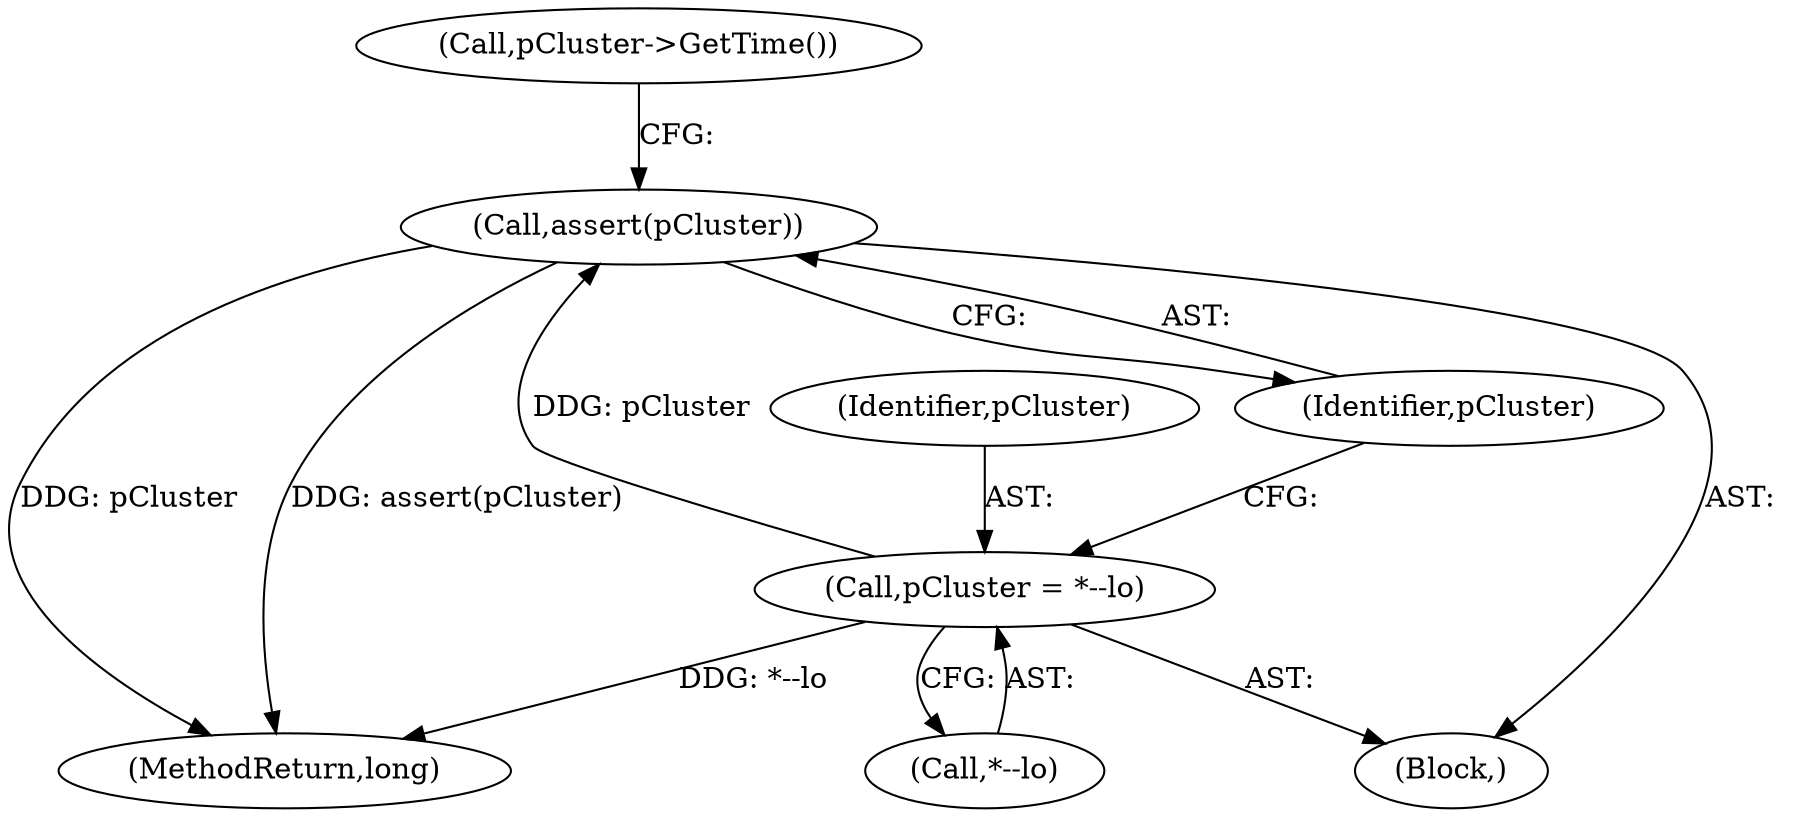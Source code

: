 digraph "0_Android_04839626ed859623901ebd3a5fd483982186b59d_197@API" {
"1000256" [label="(Call,assert(pCluster))"];
"1000251" [label="(Call,pCluster = *--lo)"];
"1000252" [label="(Identifier,pCluster)"];
"1000280" [label="(MethodReturn,long)"];
"1000250" [label="(Block,)"];
"1000260" [label="(Call,pCluster->GetTime())"];
"1000251" [label="(Call,pCluster = *--lo)"];
"1000257" [label="(Identifier,pCluster)"];
"1000253" [label="(Call,*--lo)"];
"1000256" [label="(Call,assert(pCluster))"];
"1000256" -> "1000250"  [label="AST: "];
"1000256" -> "1000257"  [label="CFG: "];
"1000257" -> "1000256"  [label="AST: "];
"1000260" -> "1000256"  [label="CFG: "];
"1000256" -> "1000280"  [label="DDG: pCluster"];
"1000256" -> "1000280"  [label="DDG: assert(pCluster)"];
"1000251" -> "1000256"  [label="DDG: pCluster"];
"1000251" -> "1000250"  [label="AST: "];
"1000251" -> "1000253"  [label="CFG: "];
"1000252" -> "1000251"  [label="AST: "];
"1000253" -> "1000251"  [label="AST: "];
"1000257" -> "1000251"  [label="CFG: "];
"1000251" -> "1000280"  [label="DDG: *--lo"];
}
